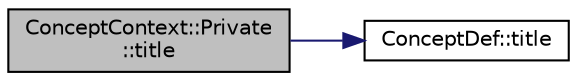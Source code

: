 digraph "ConceptContext::Private::title"
{
 // LATEX_PDF_SIZE
  edge [fontname="Helvetica",fontsize="10",labelfontname="Helvetica",labelfontsize="10"];
  node [fontname="Helvetica",fontsize="10",shape=record];
  rankdir="LR";
  Node1 [label="ConceptContext::Private\l::title",height=0.2,width=0.4,color="black", fillcolor="grey75", style="filled", fontcolor="black",tooltip=" "];
  Node1 -> Node2 [color="midnightblue",fontsize="10",style="solid",fontname="Helvetica"];
  Node2 [label="ConceptDef::title",height=0.2,width=0.4,color="black", fillcolor="white", style="filled",URL="$classConceptDef.html#aa525b7f265d7f3d5ccb94b368cd2386f",tooltip=" "];
}
